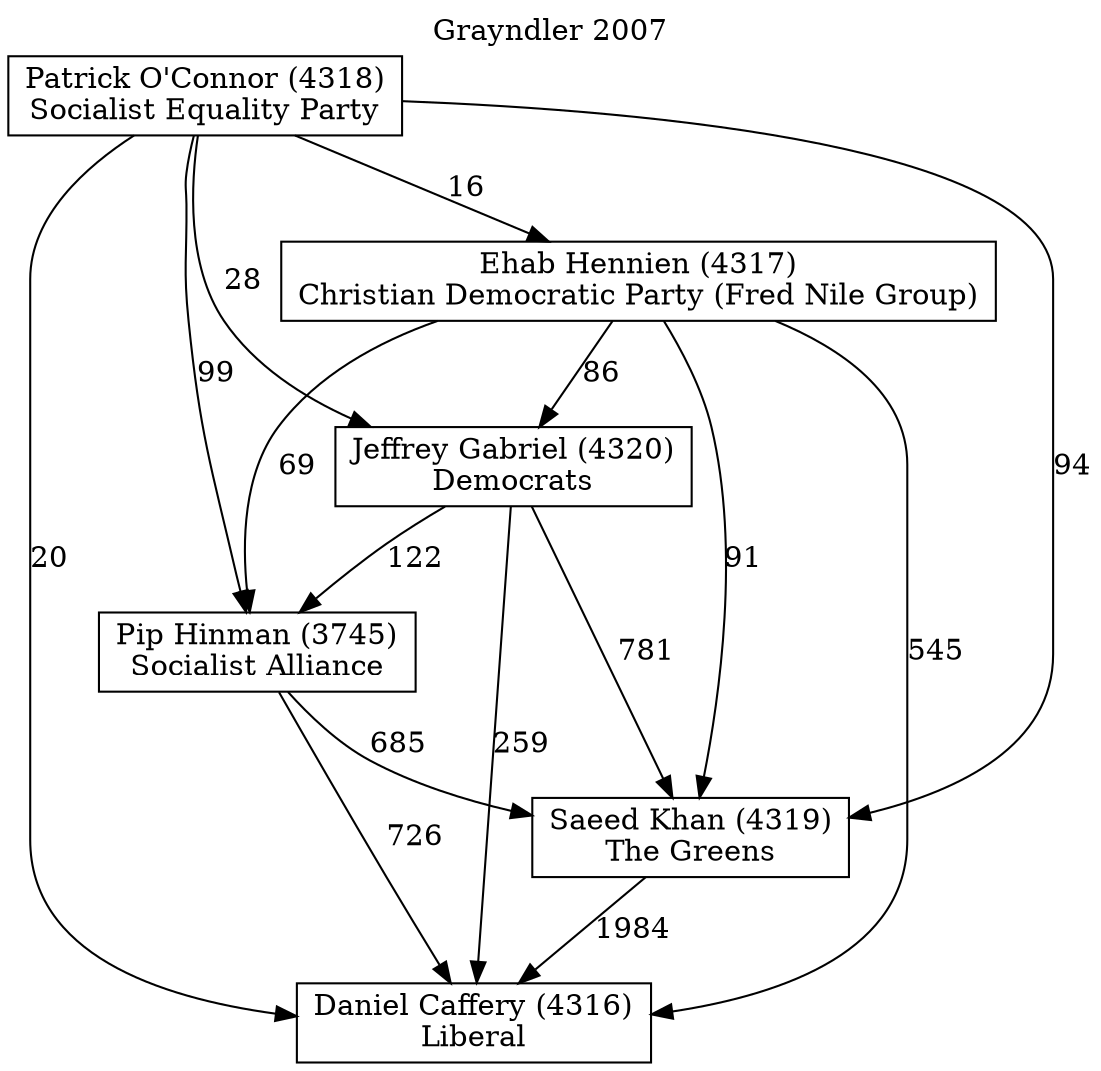// House preference flow
digraph "Daniel Caffery (4316)_Grayndler_2007" {
	graph [label="Grayndler 2007" labelloc=t mclimit=10]
	node [shape=box]
	"Daniel Caffery (4316)" [label="Daniel Caffery (4316)
Liberal"]
	"Saeed Khan (4319)" [label="Saeed Khan (4319)
The Greens"]
	"Pip Hinman (3745)" [label="Pip Hinman (3745)
Socialist Alliance"]
	"Jeffrey Gabriel (4320)" [label="Jeffrey Gabriel (4320)
Democrats"]
	"Ehab Hennien (4317)" [label="Ehab Hennien (4317)
Christian Democratic Party (Fred Nile Group)"]
	"Patrick O'Connor (4318)" [label="Patrick O'Connor (4318)
Socialist Equality Party"]
	"Saeed Khan (4319)" -> "Daniel Caffery (4316)" [label=1984]
	"Pip Hinman (3745)" -> "Saeed Khan (4319)" [label=685]
	"Jeffrey Gabriel (4320)" -> "Pip Hinman (3745)" [label=122]
	"Ehab Hennien (4317)" -> "Jeffrey Gabriel (4320)" [label=86]
	"Patrick O'Connor (4318)" -> "Ehab Hennien (4317)" [label=16]
	"Pip Hinman (3745)" -> "Daniel Caffery (4316)" [label=726]
	"Jeffrey Gabriel (4320)" -> "Daniel Caffery (4316)" [label=259]
	"Ehab Hennien (4317)" -> "Daniel Caffery (4316)" [label=545]
	"Patrick O'Connor (4318)" -> "Daniel Caffery (4316)" [label=20]
	"Patrick O'Connor (4318)" -> "Jeffrey Gabriel (4320)" [label=28]
	"Ehab Hennien (4317)" -> "Pip Hinman (3745)" [label=69]
	"Patrick O'Connor (4318)" -> "Pip Hinman (3745)" [label=99]
	"Jeffrey Gabriel (4320)" -> "Saeed Khan (4319)" [label=781]
	"Ehab Hennien (4317)" -> "Saeed Khan (4319)" [label=91]
	"Patrick O'Connor (4318)" -> "Saeed Khan (4319)" [label=94]
}
